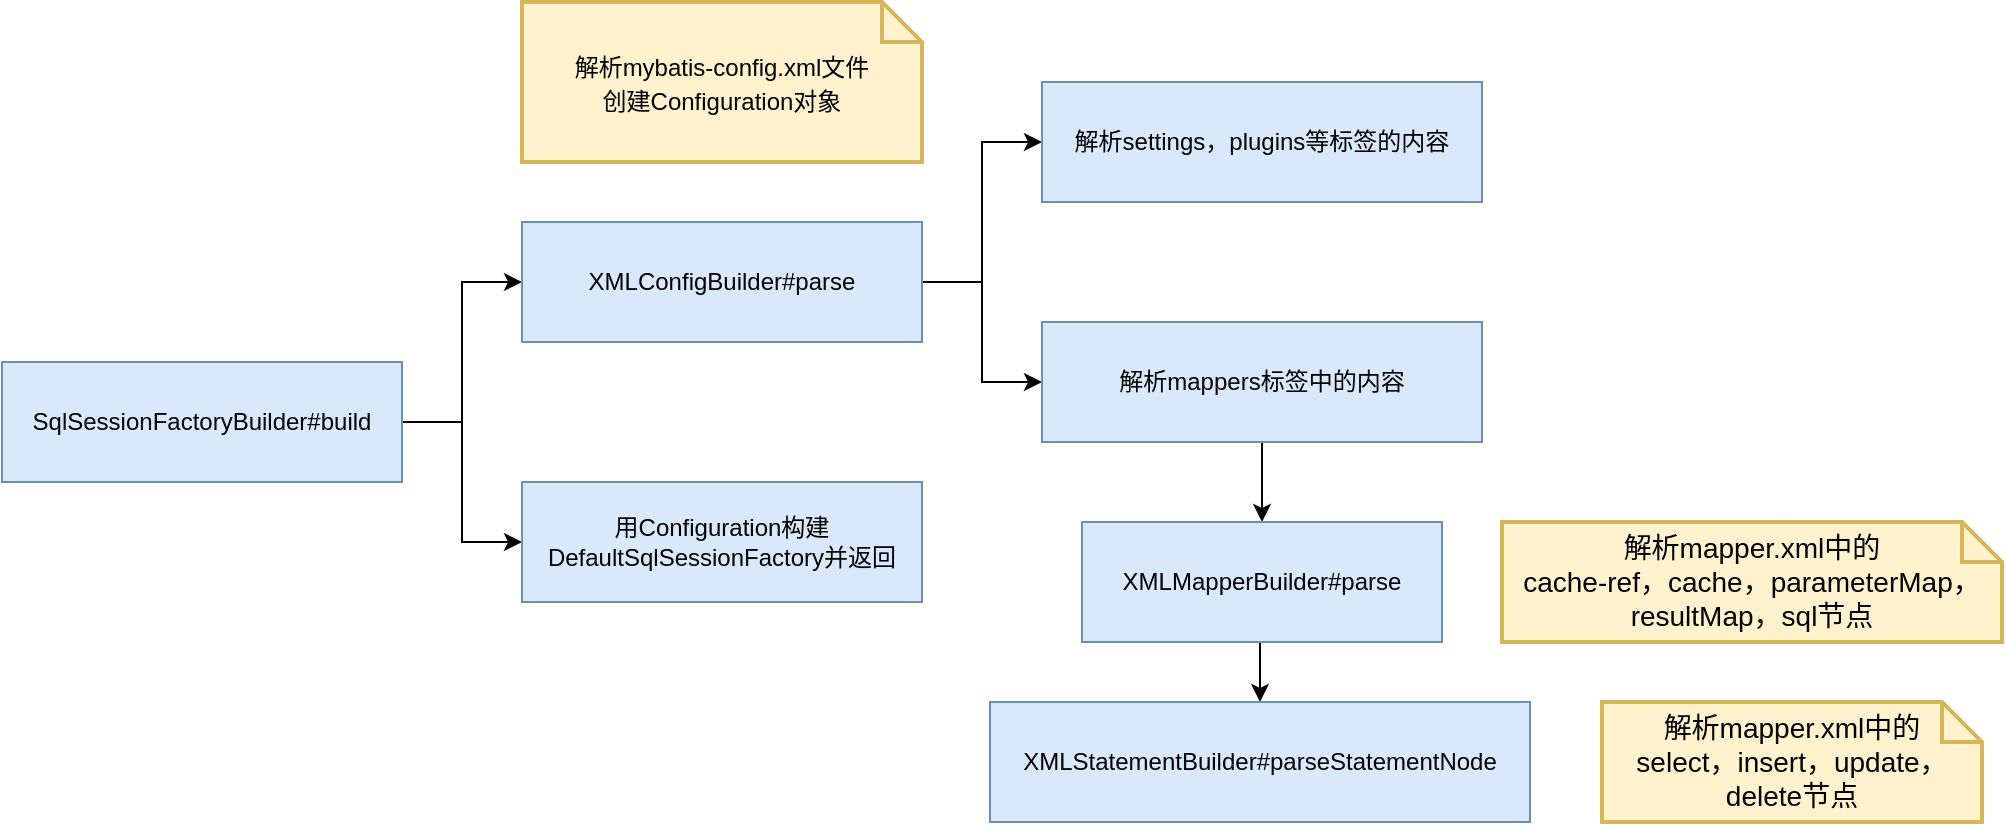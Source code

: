 <mxfile version="15.8.4" type="device"><diagram id="s2qU-wzM63kT3Ub8dgxH" name="第 1 页"><mxGraphModel dx="946" dy="626" grid="1" gridSize="10" guides="1" tooltips="1" connect="1" arrows="1" fold="1" page="1" pageScale="1" pageWidth="827" pageHeight="1169" math="0" shadow="0"><root><mxCell id="0"/><mxCell id="1" parent="0"/><mxCell id="tLY7X4sNqFDeR14bpSGd-11" style="edgeStyle=orthogonalEdgeStyle;rounded=0;orthogonalLoop=1;jettySize=auto;html=1;exitX=1;exitY=0.5;exitDx=0;exitDy=0;entryX=0;entryY=0.5;entryDx=0;entryDy=0;" parent="1" source="tLY7X4sNqFDeR14bpSGd-1" target="tLY7X4sNqFDeR14bpSGd-2" edge="1"><mxGeometry relative="1" as="geometry"/></mxCell><mxCell id="tLY7X4sNqFDeR14bpSGd-12" style="edgeStyle=orthogonalEdgeStyle;rounded=0;orthogonalLoop=1;jettySize=auto;html=1;exitX=1;exitY=0.5;exitDx=0;exitDy=0;entryX=0;entryY=0.5;entryDx=0;entryDy=0;" parent="1" source="tLY7X4sNqFDeR14bpSGd-1" target="tLY7X4sNqFDeR14bpSGd-3" edge="1"><mxGeometry relative="1" as="geometry"/></mxCell><mxCell id="tLY7X4sNqFDeR14bpSGd-1" value="SqlSessionFactoryBuilder#build" style="rounded=0;whiteSpace=wrap;html=1;fillColor=#dae8fc;strokeColor=#6c8ebf;" parent="1" vertex="1"><mxGeometry x="90" y="190" width="200" height="60" as="geometry"/></mxCell><mxCell id="tLY7X4sNqFDeR14bpSGd-13" style="edgeStyle=orthogonalEdgeStyle;rounded=0;orthogonalLoop=1;jettySize=auto;html=1;exitX=1;exitY=0.5;exitDx=0;exitDy=0;entryX=0;entryY=0.5;entryDx=0;entryDy=0;" parent="1" source="tLY7X4sNqFDeR14bpSGd-2" target="tLY7X4sNqFDeR14bpSGd-5" edge="1"><mxGeometry relative="1" as="geometry"/></mxCell><mxCell id="tLY7X4sNqFDeR14bpSGd-14" style="edgeStyle=orthogonalEdgeStyle;rounded=0;orthogonalLoop=1;jettySize=auto;html=1;exitX=1;exitY=0.5;exitDx=0;exitDy=0;" parent="1" source="tLY7X4sNqFDeR14bpSGd-2" target="tLY7X4sNqFDeR14bpSGd-6" edge="1"><mxGeometry relative="1" as="geometry"/></mxCell><UserObject label="XMLConfigBuilder#parse" id="tLY7X4sNqFDeR14bpSGd-2"><mxCell style="rounded=0;whiteSpace=wrap;html=1;fillColor=#dae8fc;strokeColor=#6c8ebf;" parent="1" vertex="1"><mxGeometry x="350" y="120" width="200" height="60" as="geometry"/></mxCell></UserObject><UserObject label="用Configuration构建DefaultSqlSessionFactory并返回" id="tLY7X4sNqFDeR14bpSGd-3"><mxCell style="rounded=0;whiteSpace=wrap;html=1;fillColor=#dae8fc;strokeColor=#6c8ebf;" parent="1" vertex="1"><mxGeometry x="350" y="250" width="200" height="60" as="geometry"/></mxCell></UserObject><mxCell id="tLY7X4sNqFDeR14bpSGd-4" value="&lt;span style=&quot;color: rgb(0 , 0 , 0) ; font-size: 12px&quot;&gt;解析mybatis-config.xml文件&lt;/span&gt;&lt;br style=&quot;color: rgb(0 , 0 , 0) ; font-size: 12px&quot;&gt;&lt;span style=&quot;color: rgb(0 , 0 , 0) ; font-size: 12px&quot;&gt;创建Configuration对象&lt;/span&gt;" style="shape=note;strokeWidth=2;fontSize=14;size=20;whiteSpace=wrap;html=1;fillColor=#fff2cc;strokeColor=#d6b656;fontColor=#666600;" parent="1" vertex="1"><mxGeometry x="350" y="10" width="200" height="80" as="geometry"/></mxCell><UserObject label="解析settings，plugins等标签的内容" id="tLY7X4sNqFDeR14bpSGd-5"><mxCell style="rounded=0;whiteSpace=wrap;html=1;fillColor=#dae8fc;strokeColor=#6c8ebf;" parent="1" vertex="1"><mxGeometry x="610" y="50" width="220" height="60" as="geometry"/></mxCell></UserObject><mxCell id="tLY7X4sNqFDeR14bpSGd-15" style="edgeStyle=orthogonalEdgeStyle;rounded=0;orthogonalLoop=1;jettySize=auto;html=1;exitX=0.5;exitY=1;exitDx=0;exitDy=0;entryX=0.5;entryY=0;entryDx=0;entryDy=0;" parent="1" source="tLY7X4sNqFDeR14bpSGd-6" target="tLY7X4sNqFDeR14bpSGd-7" edge="1"><mxGeometry relative="1" as="geometry"/></mxCell><UserObject label="解析mappers标签中的内容" id="tLY7X4sNqFDeR14bpSGd-6"><mxCell style="rounded=0;whiteSpace=wrap;html=1;fillColor=#dae8fc;strokeColor=#6c8ebf;" parent="1" vertex="1"><mxGeometry x="610" y="170" width="220" height="60" as="geometry"/></mxCell></UserObject><mxCell id="tLY7X4sNqFDeR14bpSGd-17" style="edgeStyle=orthogonalEdgeStyle;rounded=0;orthogonalLoop=1;jettySize=auto;html=1;exitX=0.5;exitY=1;exitDx=0;exitDy=0;entryX=0.5;entryY=0;entryDx=0;entryDy=0;" parent="1" source="tLY7X4sNqFDeR14bpSGd-7" target="tLY7X4sNqFDeR14bpSGd-8" edge="1"><mxGeometry relative="1" as="geometry"/></mxCell><mxCell id="tLY7X4sNqFDeR14bpSGd-7" value="XMLMapperBuilder#parse" style="rounded=0;whiteSpace=wrap;html=1;fillColor=#dae8fc;strokeColor=#6c8ebf;" parent="1" vertex="1"><mxGeometry x="630" y="270" width="180" height="60" as="geometry"/></mxCell><mxCell id="tLY7X4sNqFDeR14bpSGd-8" value="XMLStatementBuilder#parseStatementNode" style="rounded=0;whiteSpace=wrap;html=1;fillColor=#dae8fc;strokeColor=#6c8ebf;" parent="1" vertex="1"><mxGeometry x="584" y="360" width="270" height="60" as="geometry"/></mxCell><mxCell id="EE8RaElw08ESBsrz5PhX-1" value="&lt;font color=&quot;#000000&quot;&gt;解析mapper.xml中的&lt;br&gt;cache-ref，cache，parameterMap，resultMap，sql节点&lt;br&gt;&lt;/font&gt;" style="shape=note;strokeWidth=2;fontSize=14;size=20;whiteSpace=wrap;html=1;fillColor=#fff2cc;strokeColor=#d6b656;fontColor=#666600;" parent="1" vertex="1"><mxGeometry x="840" y="270" width="250" height="60" as="geometry"/></mxCell><mxCell id="EE8RaElw08ESBsrz5PhX-2" value="&lt;font color=&quot;#000000&quot;&gt;解析mapper.xml中的&lt;br&gt;select，insert，update，delete节点&lt;span style=&quot;font-size: 12px&quot;&gt;&lt;br&gt;&lt;/span&gt;&lt;/font&gt;" style="shape=note;strokeWidth=2;fontSize=14;size=20;whiteSpace=wrap;html=1;fillColor=#fff2cc;strokeColor=#d6b656;fontColor=#666600;" parent="1" vertex="1"><mxGeometry x="890" y="360" width="190" height="60" as="geometry"/></mxCell></root></mxGraphModel></diagram></mxfile>